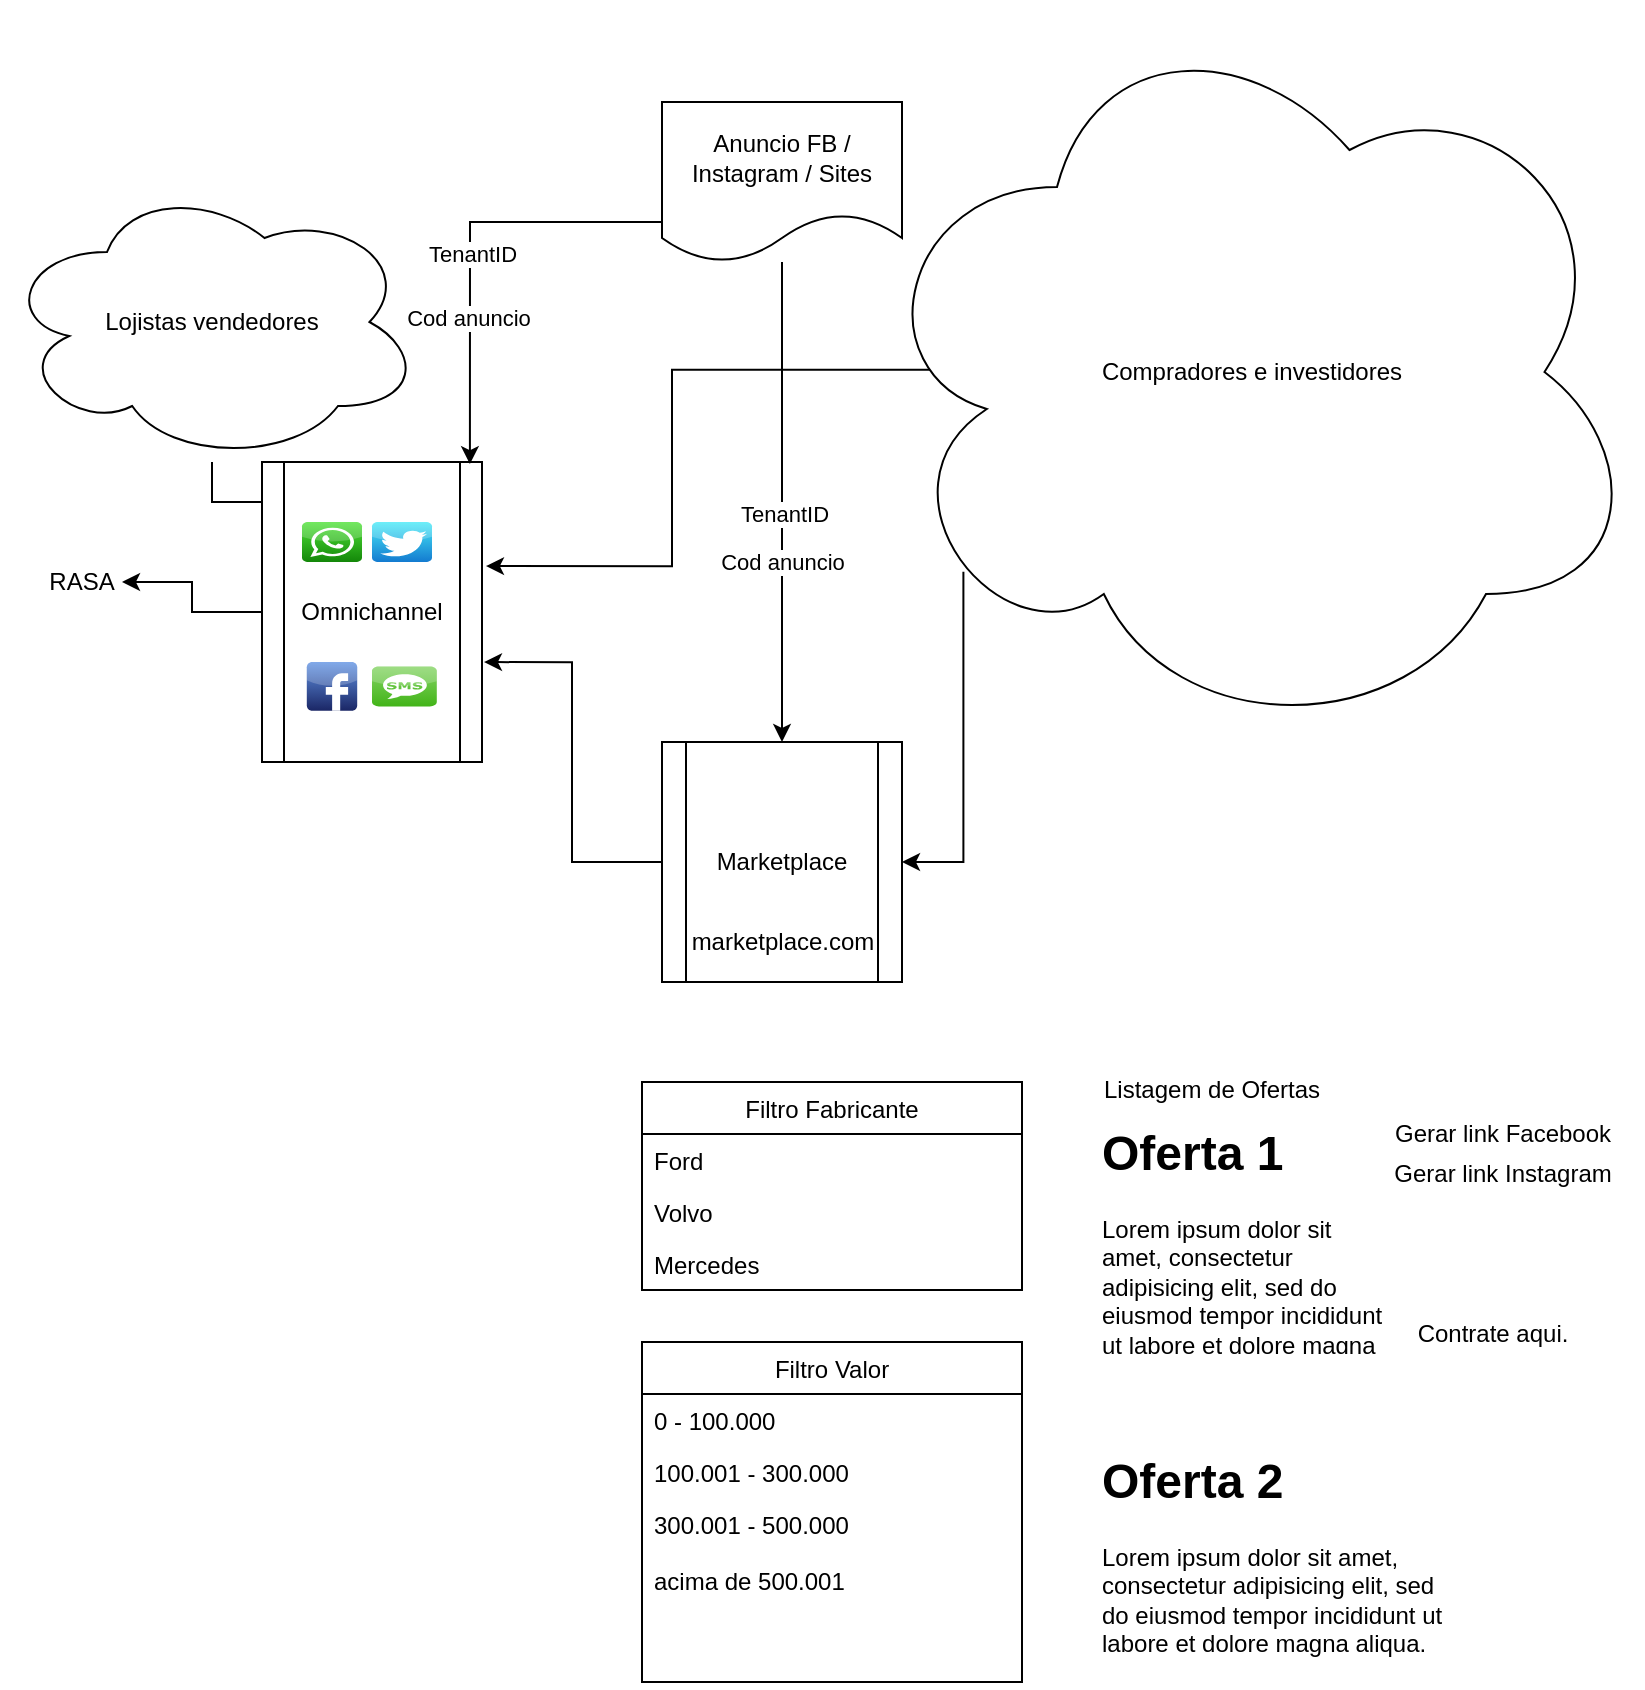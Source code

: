 <mxfile version="14.9.4" type="device"><diagram id="cO85eCGiNIch17yx5rrZ" name="Page-1"><mxGraphModel dx="946" dy="563" grid="1" gridSize="10" guides="1" tooltips="1" connect="1" arrows="1" fold="1" page="1" pageScale="1" pageWidth="850" pageHeight="1100" math="0" shadow="0"><root><mxCell id="0"/><mxCell id="1" parent="0"/><mxCell id="sX3BZ0C7-oq5lRkxTdYm-18" style="edgeStyle=orthogonalEdgeStyle;rounded=0;orthogonalLoop=1;jettySize=auto;html=1;entryX=0;entryY=0.5;entryDx=0;entryDy=0;" parent="1" source="sX3BZ0C7-oq5lRkxTdYm-1" edge="1"><mxGeometry relative="1" as="geometry"><mxPoint x="155" y="250" as="targetPoint"/></mxGeometry></mxCell><mxCell id="sX3BZ0C7-oq5lRkxTdYm-1" value="Lojistas vendedores" style="ellipse;shape=cloud;whiteSpace=wrap;html=1;" parent="1" vertex="1"><mxGeometry x="10" y="90" width="210" height="140" as="geometry"/></mxCell><mxCell id="sX3BZ0C7-oq5lRkxTdYm-22" style="edgeStyle=orthogonalEdgeStyle;rounded=0;orthogonalLoop=1;jettySize=auto;html=1;entryX=1.018;entryY=0.347;entryDx=0;entryDy=0;entryPerimeter=0;exitX=0.092;exitY=0.497;exitDx=0;exitDy=0;exitPerimeter=0;" parent="1" source="sX3BZ0C7-oq5lRkxTdYm-2" target="sX3BZ0C7-oq5lRkxTdYm-10" edge="1"><mxGeometry relative="1" as="geometry"/></mxCell><mxCell id="sX3BZ0C7-oq5lRkxTdYm-23" style="edgeStyle=orthogonalEdgeStyle;rounded=0;orthogonalLoop=1;jettySize=auto;html=1;exitX=0.13;exitY=0.77;exitDx=0;exitDy=0;exitPerimeter=0;entryX=1;entryY=0.5;entryDx=0;entryDy=0;" parent="1" source="sX3BZ0C7-oq5lRkxTdYm-2" target="sX3BZ0C7-oq5lRkxTdYm-9" edge="1"><mxGeometry relative="1" as="geometry"/></mxCell><mxCell id="sX3BZ0C7-oq5lRkxTdYm-2" value="Compradores e investidores" style="ellipse;shape=cloud;whiteSpace=wrap;html=1;" parent="1" vertex="1"><mxGeometry x="440" width="390" height="370" as="geometry"/></mxCell><mxCell id="sX3BZ0C7-oq5lRkxTdYm-21" style="edgeStyle=orthogonalEdgeStyle;rounded=0;orthogonalLoop=1;jettySize=auto;html=1;entryX=1.009;entryY=0.667;entryDx=0;entryDy=0;entryPerimeter=0;" parent="1" source="sX3BZ0C7-oq5lRkxTdYm-9" target="sX3BZ0C7-oq5lRkxTdYm-10" edge="1"><mxGeometry relative="1" as="geometry"/></mxCell><mxCell id="sX3BZ0C7-oq5lRkxTdYm-9" value="Marketplace" style="shape=process;whiteSpace=wrap;html=1;backgroundOutline=1;" parent="1" vertex="1"><mxGeometry x="340" y="370" width="120" height="120" as="geometry"/></mxCell><mxCell id="sX3BZ0C7-oq5lRkxTdYm-53" style="edgeStyle=orthogonalEdgeStyle;rounded=0;orthogonalLoop=1;jettySize=auto;html=1;exitX=0;exitY=0.5;exitDx=0;exitDy=0;entryX=1;entryY=0.5;entryDx=0;entryDy=0;" parent="1" source="sX3BZ0C7-oq5lRkxTdYm-10" target="sX3BZ0C7-oq5lRkxTdYm-52" edge="1"><mxGeometry relative="1" as="geometry"/></mxCell><mxCell id="sX3BZ0C7-oq5lRkxTdYm-10" value="Omnichannel" style="shape=process;whiteSpace=wrap;html=1;backgroundOutline=1;" parent="1" vertex="1"><mxGeometry x="140" y="230" width="110" height="150" as="geometry"/></mxCell><mxCell id="sX3BZ0C7-oq5lRkxTdYm-25" style="edgeStyle=orthogonalEdgeStyle;rounded=0;orthogonalLoop=1;jettySize=auto;html=1;exitX=0;exitY=0.75;exitDx=0;exitDy=0;entryX=0.945;entryY=0.007;entryDx=0;entryDy=0;entryPerimeter=0;" parent="1" source="sX3BZ0C7-oq5lRkxTdYm-24" target="sX3BZ0C7-oq5lRkxTdYm-10" edge="1"><mxGeometry relative="1" as="geometry"/></mxCell><mxCell id="sX3BZ0C7-oq5lRkxTdYm-28" value="TenantID" style="edgeLabel;html=1;align=center;verticalAlign=middle;resizable=0;points=[];" parent="sX3BZ0C7-oq5lRkxTdYm-25" vertex="1" connectable="0"><mxGeometry x="0.032" y="1" relative="1" as="geometry"><mxPoint as="offset"/></mxGeometry></mxCell><mxCell id="sX3BZ0C7-oq5lRkxTdYm-49" value="Text" style="edgeLabel;html=1;align=center;verticalAlign=middle;resizable=0;points=[];" parent="sX3BZ0C7-oq5lRkxTdYm-25" vertex="1" connectable="0"><mxGeometry x="0.327" y="-3" relative="1" as="geometry"><mxPoint as="offset"/></mxGeometry></mxCell><mxCell id="sX3BZ0C7-oq5lRkxTdYm-50" value="Cod anuncio" style="edgeLabel;html=1;align=center;verticalAlign=middle;resizable=0;points=[];" parent="sX3BZ0C7-oq5lRkxTdYm-25" vertex="1" connectable="0"><mxGeometry x="0.327" y="-1" relative="1" as="geometry"><mxPoint as="offset"/></mxGeometry></mxCell><mxCell id="sX3BZ0C7-oq5lRkxTdYm-26" style="edgeStyle=orthogonalEdgeStyle;rounded=0;orthogonalLoop=1;jettySize=auto;html=1;" parent="1" source="sX3BZ0C7-oq5lRkxTdYm-24" target="sX3BZ0C7-oq5lRkxTdYm-9" edge="1"><mxGeometry relative="1" as="geometry"/></mxCell><mxCell id="sX3BZ0C7-oq5lRkxTdYm-27" value="TenantID" style="edgeLabel;html=1;align=center;verticalAlign=middle;resizable=0;points=[];" parent="sX3BZ0C7-oq5lRkxTdYm-26" vertex="1" connectable="0"><mxGeometry x="0.05" y="1" relative="1" as="geometry"><mxPoint as="offset"/></mxGeometry></mxCell><mxCell id="sX3BZ0C7-oq5lRkxTdYm-24" value="Anuncio FB / Instagram / Sites" style="shape=document;whiteSpace=wrap;html=1;boundedLbl=1;" parent="1" vertex="1"><mxGeometry x="340" y="50" width="120" height="80" as="geometry"/></mxCell><mxCell id="sX3BZ0C7-oq5lRkxTdYm-29" value="marketplace.com" style="text;html=1;align=center;verticalAlign=middle;resizable=0;points=[];autosize=1;strokeColor=none;" parent="1" vertex="1"><mxGeometry x="345" y="460" width="110" height="20" as="geometry"/></mxCell><mxCell id="sX3BZ0C7-oq5lRkxTdYm-32" value="Filtro Fabricante" style="swimlane;fontStyle=0;childLayout=stackLayout;horizontal=1;startSize=26;horizontalStack=0;resizeParent=1;resizeParentMax=0;resizeLast=0;collapsible=1;marginBottom=0;" parent="1" vertex="1"><mxGeometry x="330" y="540" width="190" height="104" as="geometry"/></mxCell><mxCell id="sX3BZ0C7-oq5lRkxTdYm-33" value="Ford" style="text;strokeColor=none;fillColor=none;align=left;verticalAlign=top;spacingLeft=4;spacingRight=4;overflow=hidden;rotatable=0;points=[[0,0.5],[1,0.5]];portConstraint=eastwest;" parent="sX3BZ0C7-oq5lRkxTdYm-32" vertex="1"><mxGeometry y="26" width="190" height="26" as="geometry"/></mxCell><mxCell id="sX3BZ0C7-oq5lRkxTdYm-34" value="Volvo" style="text;strokeColor=none;fillColor=none;align=left;verticalAlign=top;spacingLeft=4;spacingRight=4;overflow=hidden;rotatable=0;points=[[0,0.5],[1,0.5]];portConstraint=eastwest;" parent="sX3BZ0C7-oq5lRkxTdYm-32" vertex="1"><mxGeometry y="52" width="190" height="26" as="geometry"/></mxCell><mxCell id="sX3BZ0C7-oq5lRkxTdYm-35" value="Mercedes" style="text;strokeColor=none;fillColor=none;align=left;verticalAlign=top;spacingLeft=4;spacingRight=4;overflow=hidden;rotatable=0;points=[[0,0.5],[1,0.5]];portConstraint=eastwest;" parent="sX3BZ0C7-oq5lRkxTdYm-32" vertex="1"><mxGeometry y="78" width="190" height="26" as="geometry"/></mxCell><mxCell id="sX3BZ0C7-oq5lRkxTdYm-36" value="Filtro Valor" style="swimlane;fontStyle=0;childLayout=stackLayout;horizontal=1;startSize=26;horizontalStack=0;resizeParent=1;resizeParentMax=0;resizeLast=0;collapsible=1;marginBottom=0;" parent="1" vertex="1"><mxGeometry x="330" y="670" width="190" height="170" as="geometry"/></mxCell><mxCell id="sX3BZ0C7-oq5lRkxTdYm-37" value="0 - 100.000" style="text;strokeColor=none;fillColor=none;align=left;verticalAlign=top;spacingLeft=4;spacingRight=4;overflow=hidden;rotatable=0;points=[[0,0.5],[1,0.5]];portConstraint=eastwest;" parent="sX3BZ0C7-oq5lRkxTdYm-36" vertex="1"><mxGeometry y="26" width="190" height="26" as="geometry"/></mxCell><mxCell id="sX3BZ0C7-oq5lRkxTdYm-38" value="100.001 - 300.000" style="text;strokeColor=none;fillColor=none;align=left;verticalAlign=top;spacingLeft=4;spacingRight=4;overflow=hidden;rotatable=0;points=[[0,0.5],[1,0.5]];portConstraint=eastwest;" parent="sX3BZ0C7-oq5lRkxTdYm-36" vertex="1"><mxGeometry y="52" width="190" height="26" as="geometry"/></mxCell><mxCell id="sX3BZ0C7-oq5lRkxTdYm-39" value="300.001 - 500.000&#10;&#10;acima de 500.001&#10;" style="text;strokeColor=none;fillColor=none;align=left;verticalAlign=top;spacingLeft=4;spacingRight=4;overflow=hidden;rotatable=0;points=[[0,0.5],[1,0.5]];portConstraint=eastwest;" parent="sX3BZ0C7-oq5lRkxTdYm-36" vertex="1"><mxGeometry y="78" width="190" height="92" as="geometry"/></mxCell><mxCell id="sX3BZ0C7-oq5lRkxTdYm-40" value="Listagem de Ofertas" style="text;strokeColor=none;fillColor=none;align=left;verticalAlign=top;spacingLeft=4;spacingRight=4;overflow=hidden;rotatable=0;points=[[0,0.5],[1,0.5]];portConstraint=eastwest;" parent="1" vertex="1"><mxGeometry x="555" y="530" width="160" height="26" as="geometry"/></mxCell><mxCell id="sX3BZ0C7-oq5lRkxTdYm-41" value="&lt;h1&gt;Oferta 1&amp;nbsp;&lt;/h1&gt;&lt;p&gt;Lorem ipsum dolor sit amet, consectetur adipisicing elit, sed do eiusmod tempor incididunt ut labore et dolore magna aliqua.&lt;/p&gt;&lt;p&gt;Gerar link facebook&lt;/p&gt;&lt;p&gt;&lt;br&gt;&lt;/p&gt;" style="text;html=1;strokeColor=none;fillColor=none;spacing=5;spacingTop=-20;whiteSpace=wrap;overflow=hidden;rounded=0;" parent="1" vertex="1"><mxGeometry x="555" y="556" width="155" height="120" as="geometry"/></mxCell><mxCell id="sX3BZ0C7-oq5lRkxTdYm-42" value="&lt;h1&gt;Oferta 2&lt;/h1&gt;&lt;p&gt;Lorem ipsum dolor sit amet, consectetur adipisicing elit, sed do eiusmod tempor incididunt ut labore et dolore magna aliqua.&lt;/p&gt;" style="text;html=1;strokeColor=none;fillColor=none;spacing=5;spacingTop=-20;whiteSpace=wrap;overflow=hidden;rounded=0;" parent="1" vertex="1"><mxGeometry x="555" y="720" width="190" height="120" as="geometry"/></mxCell><mxCell id="sX3BZ0C7-oq5lRkxTdYm-43" value="" style="dashed=0;outlineConnect=0;html=1;align=center;labelPosition=center;verticalLabelPosition=bottom;verticalAlign=top;shape=mxgraph.webicons.twitter;fillColor=#49EAF7;gradientColor=#137BD0" parent="1" vertex="1"><mxGeometry x="195" y="260" width="30" height="20" as="geometry"/></mxCell><mxCell id="sX3BZ0C7-oq5lRkxTdYm-44" value="" style="dashed=0;outlineConnect=0;html=1;align=center;labelPosition=center;verticalLabelPosition=bottom;verticalAlign=top;shape=mxgraph.webicons.sms;fillColor=#86D466;gradientColor=#42B418" parent="1" vertex="1"><mxGeometry x="195" y="332.2" width="32.4" height="20" as="geometry"/></mxCell><mxCell id="sX3BZ0C7-oq5lRkxTdYm-45" value="" style="dashed=0;outlineConnect=0;html=1;align=center;labelPosition=center;verticalLabelPosition=bottom;verticalAlign=top;shape=mxgraph.webicons.whatsapp;fillColor=#4FE238;gradientColor=#138709" parent="1" vertex="1"><mxGeometry x="160" y="260" width="30" height="20" as="geometry"/></mxCell><mxCell id="sX3BZ0C7-oq5lRkxTdYm-46" value="" style="dashed=0;outlineConnect=0;html=1;align=center;labelPosition=center;verticalLabelPosition=bottom;verticalAlign=top;shape=mxgraph.webicons.facebook;fillColor=#6294E4;gradientColor=#1A2665" parent="1" vertex="1"><mxGeometry x="162.4" y="330" width="25.2" height="24.4" as="geometry"/></mxCell><mxCell id="sX3BZ0C7-oq5lRkxTdYm-51" value="Cod anuncio" style="edgeLabel;html=1;align=center;verticalAlign=middle;resizable=0;points=[];" parent="1" vertex="1" connectable="0"><mxGeometry x="400.0" y="280.0" as="geometry"/></mxCell><mxCell id="sX3BZ0C7-oq5lRkxTdYm-52" value="RASA" style="text;html=1;strokeColor=none;fillColor=none;align=center;verticalAlign=middle;whiteSpace=wrap;rounded=0;" parent="1" vertex="1"><mxGeometry x="30" y="280" width="40" height="20" as="geometry"/></mxCell><mxCell id="JT_zS1-rRWO7sY6f1UE8-1" value="Gerar link Facebook" style="text;html=1;align=center;verticalAlign=middle;resizable=0;points=[];autosize=1;strokeColor=none;" vertex="1" parent="1"><mxGeometry x="700" y="556" width="120" height="20" as="geometry"/></mxCell><mxCell id="JT_zS1-rRWO7sY6f1UE8-2" value="Gerar link Instagram" style="text;html=1;align=center;verticalAlign=middle;resizable=0;points=[];autosize=1;strokeColor=none;" vertex="1" parent="1"><mxGeometry x="700" y="576" width="120" height="20" as="geometry"/></mxCell><mxCell id="JT_zS1-rRWO7sY6f1UE8-3" value="Contrate aqui." style="text;html=1;align=center;verticalAlign=middle;resizable=0;points=[];autosize=1;strokeColor=none;" vertex="1" parent="1"><mxGeometry x="710" y="656" width="90" height="20" as="geometry"/></mxCell></root></mxGraphModel></diagram></mxfile>